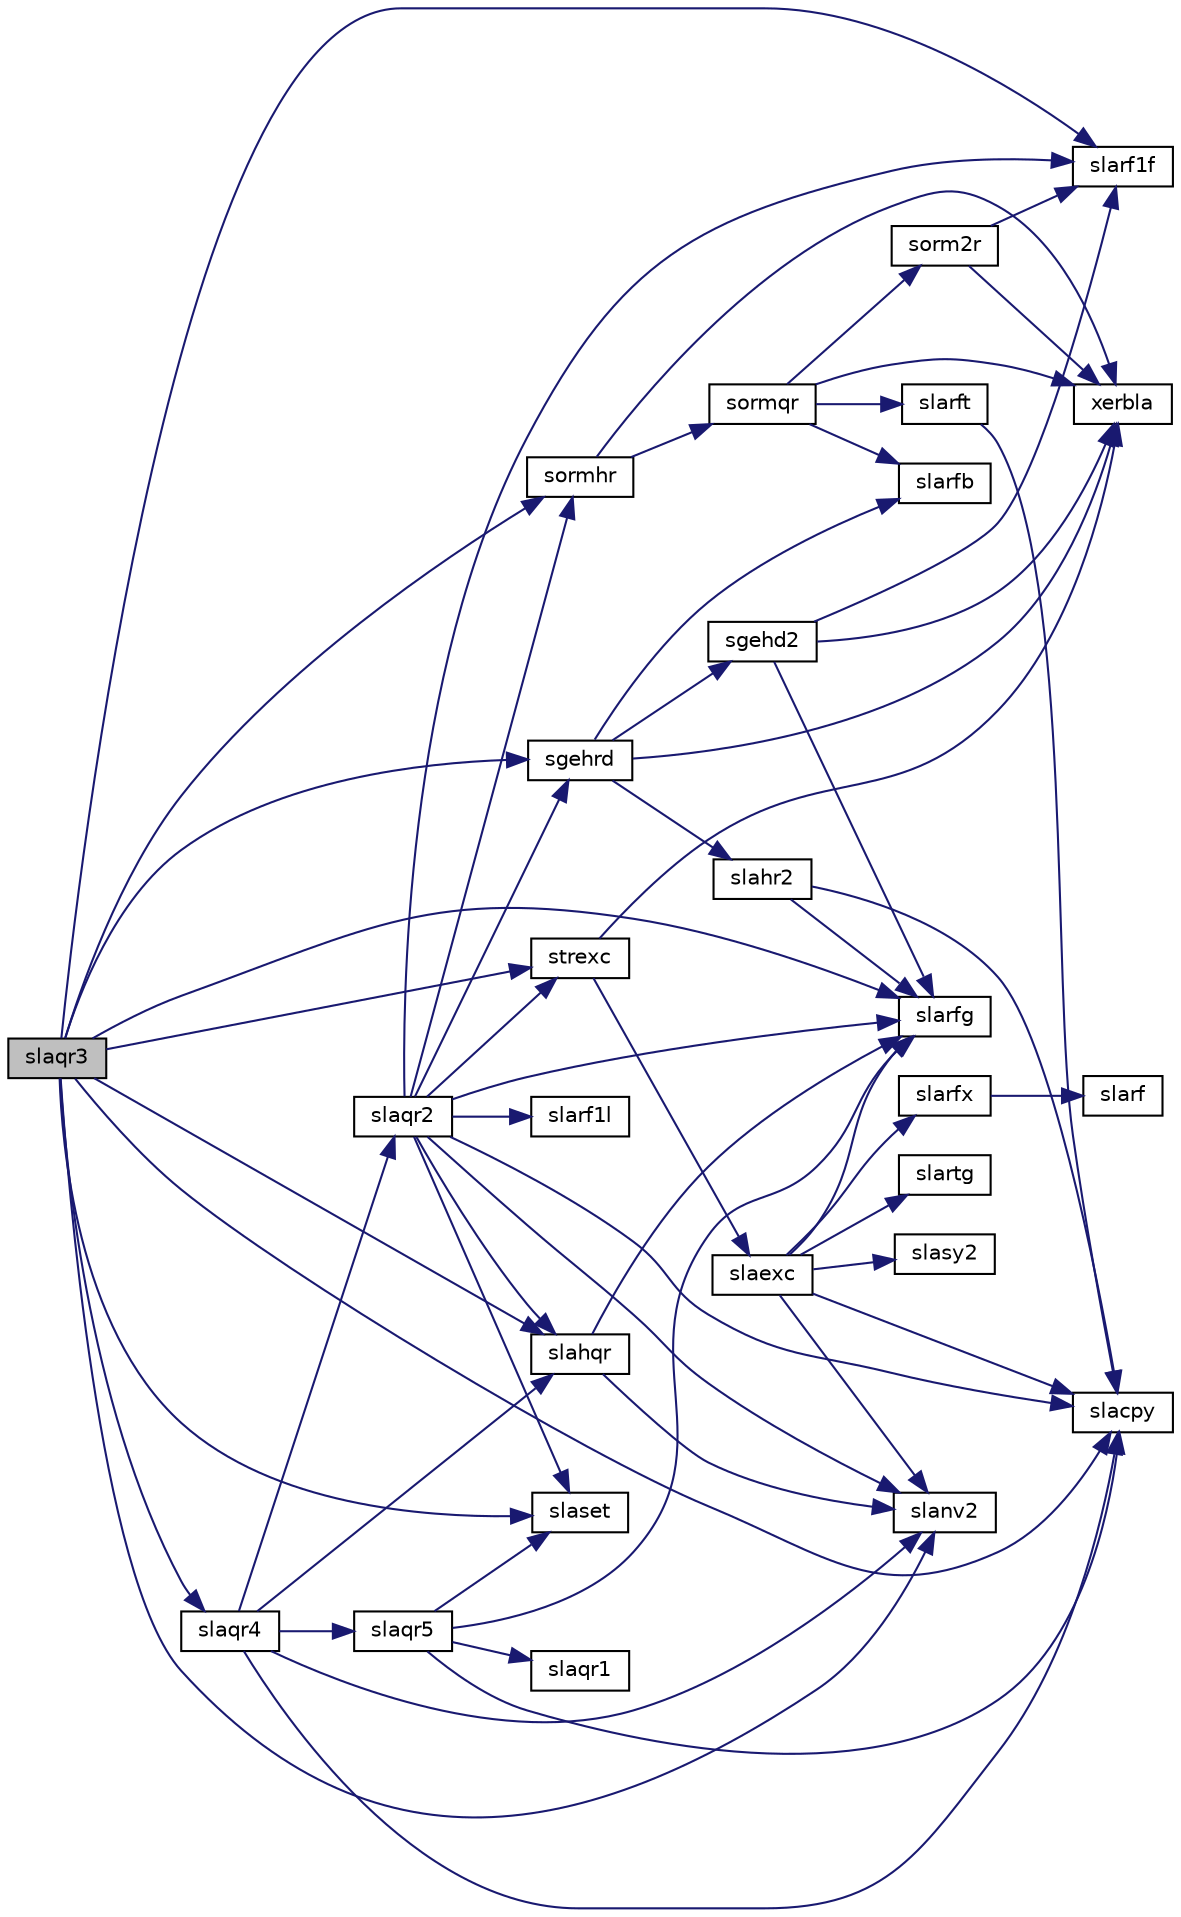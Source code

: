 digraph "slaqr3"
{
 // LATEX_PDF_SIZE
  edge [fontname="Helvetica",fontsize="10",labelfontname="Helvetica",labelfontsize="10"];
  node [fontname="Helvetica",fontsize="10",shape=record];
  rankdir="LR";
  Node1 [label="slaqr3",height=0.2,width=0.4,color="black", fillcolor="grey75", style="filled", fontcolor="black",tooltip="SLAQR3 performs the orthogonal similarity transformation of a Hessenberg matrix to detect and deflate..."];
  Node1 -> Node2 [color="midnightblue",fontsize="10",style="solid",fontname="Helvetica"];
  Node2 [label="sgehrd",height=0.2,width=0.4,color="black", fillcolor="white", style="filled",URL="$sgehrd_8f.html#a971828f964b9d15b72ea12b3d8321d88",tooltip="SGEHRD"];
  Node2 -> Node3 [color="midnightblue",fontsize="10",style="solid",fontname="Helvetica"];
  Node3 [label="sgehd2",height=0.2,width=0.4,color="black", fillcolor="white", style="filled",URL="$sgehd2_8f.html#a08e8e4fef5295cd00f6762994a817e60",tooltip="SGEHD2 reduces a general square matrix to upper Hessenberg form using an unblocked algorithm."];
  Node3 -> Node4 [color="midnightblue",fontsize="10",style="solid",fontname="Helvetica"];
  Node4 [label="slarf1f",height=0.2,width=0.4,color="black", fillcolor="white", style="filled",URL="$slarf1f_8f.html#aefd3efd961011e8288e1a09bb2e04b99",tooltip="SLARF1F applies an elementary reflector to a general rectangular"];
  Node3 -> Node5 [color="midnightblue",fontsize="10",style="solid",fontname="Helvetica"];
  Node5 [label="slarfg",height=0.2,width=0.4,color="black", fillcolor="white", style="filled",URL="$slarfg_8f.html#a1c10a1adfa35b2d5ea15e801287a6a38",tooltip="SLARFG generates an elementary reflector (Householder matrix)."];
  Node3 -> Node6 [color="midnightblue",fontsize="10",style="solid",fontname="Helvetica"];
  Node6 [label="xerbla",height=0.2,width=0.4,color="black", fillcolor="white", style="filled",URL="$xerbla_8f.html#a377ee61015baf8dea7770b3a404b1c07",tooltip="XERBLA"];
  Node2 -> Node7 [color="midnightblue",fontsize="10",style="solid",fontname="Helvetica"];
  Node7 [label="slahr2",height=0.2,width=0.4,color="black", fillcolor="white", style="filled",URL="$slahr2_8f.html#abd4b807918e0259d6be8dcd55cb94b49",tooltip="SLAHR2 reduces the specified number of first columns of a general rectangular matrix A so that elemen..."];
  Node7 -> Node8 [color="midnightblue",fontsize="10",style="solid",fontname="Helvetica"];
  Node8 [label="slacpy",height=0.2,width=0.4,color="black", fillcolor="white", style="filled",URL="$slacpy_8f.html#a7780c991533ce8dd1f2c22ae2d563f08",tooltip="SLACPY copies all or part of one two-dimensional array to another."];
  Node7 -> Node5 [color="midnightblue",fontsize="10",style="solid",fontname="Helvetica"];
  Node2 -> Node9 [color="midnightblue",fontsize="10",style="solid",fontname="Helvetica"];
  Node9 [label="slarfb",height=0.2,width=0.4,color="black", fillcolor="white", style="filled",URL="$slarfb_8f.html#abd00c98d81aee1efa14e838bafa8078a",tooltip="SLARFB applies a block reflector or its transpose to a general rectangular matrix."];
  Node2 -> Node6 [color="midnightblue",fontsize="10",style="solid",fontname="Helvetica"];
  Node1 -> Node8 [color="midnightblue",fontsize="10",style="solid",fontname="Helvetica"];
  Node1 -> Node10 [color="midnightblue",fontsize="10",style="solid",fontname="Helvetica"];
  Node10 [label="slahqr",height=0.2,width=0.4,color="black", fillcolor="white", style="filled",URL="$slahqr_8f.html#ae54e59a2d967d6ea7c589e7211ff0dc5",tooltip="SLAHQR computes the eigenvalues and Schur factorization of an upper Hessenberg matrix,..."];
  Node10 -> Node11 [color="midnightblue",fontsize="10",style="solid",fontname="Helvetica"];
  Node11 [label="slanv2",height=0.2,width=0.4,color="black", fillcolor="white", style="filled",URL="$slanv2_8f.html#a31a29740ba96fbae6b06e92a929e864e",tooltip="SLANV2 computes the Schur factorization of a real 2-by-2 nonsymmetric matrix in standard form."];
  Node10 -> Node5 [color="midnightblue",fontsize="10",style="solid",fontname="Helvetica"];
  Node1 -> Node11 [color="midnightblue",fontsize="10",style="solid",fontname="Helvetica"];
  Node1 -> Node12 [color="midnightblue",fontsize="10",style="solid",fontname="Helvetica"];
  Node12 [label="slaqr4",height=0.2,width=0.4,color="black", fillcolor="white", style="filled",URL="$slaqr4_8f.html#a6373540d7de0dbdea9c85b78913c178c",tooltip="SLAQR4 computes the eigenvalues of a Hessenberg matrix, and optionally the matrices from the Schur de..."];
  Node12 -> Node8 [color="midnightblue",fontsize="10",style="solid",fontname="Helvetica"];
  Node12 -> Node10 [color="midnightblue",fontsize="10",style="solid",fontname="Helvetica"];
  Node12 -> Node11 [color="midnightblue",fontsize="10",style="solid",fontname="Helvetica"];
  Node12 -> Node13 [color="midnightblue",fontsize="10",style="solid",fontname="Helvetica"];
  Node13 [label="slaqr2",height=0.2,width=0.4,color="black", fillcolor="white", style="filled",URL="$slaqr2_8f.html#ac02e99ae434938e706dee8a37993a995",tooltip="SLAQR2 performs the orthogonal similarity transformation of a Hessenberg matrix to detect and deflate..."];
  Node13 -> Node2 [color="midnightblue",fontsize="10",style="solid",fontname="Helvetica"];
  Node13 -> Node8 [color="midnightblue",fontsize="10",style="solid",fontname="Helvetica"];
  Node13 -> Node10 [color="midnightblue",fontsize="10",style="solid",fontname="Helvetica"];
  Node13 -> Node11 [color="midnightblue",fontsize="10",style="solid",fontname="Helvetica"];
  Node13 -> Node4 [color="midnightblue",fontsize="10",style="solid",fontname="Helvetica"];
  Node13 -> Node14 [color="midnightblue",fontsize="10",style="solid",fontname="Helvetica"];
  Node14 [label="slarf1l",height=0.2,width=0.4,color="black", fillcolor="white", style="filled",URL="$slarf1l_8f.html#a2cd524707ffe6a2e5594c43517e1ba41",tooltip="SLARF1L applies an elementary reflector to a general rectangular"];
  Node13 -> Node5 [color="midnightblue",fontsize="10",style="solid",fontname="Helvetica"];
  Node13 -> Node15 [color="midnightblue",fontsize="10",style="solid",fontname="Helvetica"];
  Node15 [label="slaset",height=0.2,width=0.4,color="black", fillcolor="white", style="filled",URL="$slaset_8f.html#a6174184453f17ad7cc3488044325d5ac",tooltip="SLASET initializes the off-diagonal elements and the diagonal elements of a matrix to given values."];
  Node13 -> Node16 [color="midnightblue",fontsize="10",style="solid",fontname="Helvetica"];
  Node16 [label="sormhr",height=0.2,width=0.4,color="black", fillcolor="white", style="filled",URL="$sormhr_8f.html#a9a91416bf5cb671b947abfbe0f733007",tooltip="SORMHR"];
  Node16 -> Node17 [color="midnightblue",fontsize="10",style="solid",fontname="Helvetica"];
  Node17 [label="sormqr",height=0.2,width=0.4,color="black", fillcolor="white", style="filled",URL="$sormqr_8f.html#ab4d0e540fc95dc0151bc2c9995cabd25",tooltip="SORMQR"];
  Node17 -> Node9 [color="midnightblue",fontsize="10",style="solid",fontname="Helvetica"];
  Node17 -> Node18 [color="midnightblue",fontsize="10",style="solid",fontname="Helvetica"];
  Node18 [label="slarft",height=0.2,width=0.4,color="black", fillcolor="white", style="filled",URL="$slarft_8f.html#a65328f5195290453fa03cb785888a95d",tooltip="SLARFT forms the triangular factor T of a block reflector H = I - vtvH"];
  Node18 -> Node8 [color="midnightblue",fontsize="10",style="solid",fontname="Helvetica"];
  Node17 -> Node19 [color="midnightblue",fontsize="10",style="solid",fontname="Helvetica"];
  Node19 [label="sorm2r",height=0.2,width=0.4,color="black", fillcolor="white", style="filled",URL="$sorm2r_8f.html#a45a8a1e608ebbcc3fcafbe60f2995d78",tooltip="SORM2R multiplies a general matrix by the orthogonal matrix from a QR factorization determined by sge..."];
  Node19 -> Node4 [color="midnightblue",fontsize="10",style="solid",fontname="Helvetica"];
  Node19 -> Node6 [color="midnightblue",fontsize="10",style="solid",fontname="Helvetica"];
  Node17 -> Node6 [color="midnightblue",fontsize="10",style="solid",fontname="Helvetica"];
  Node16 -> Node6 [color="midnightblue",fontsize="10",style="solid",fontname="Helvetica"];
  Node13 -> Node20 [color="midnightblue",fontsize="10",style="solid",fontname="Helvetica"];
  Node20 [label="strexc",height=0.2,width=0.4,color="black", fillcolor="white", style="filled",URL="$strexc_8f.html#aac5dcba926093528530f1c801b6a133f",tooltip="STREXC"];
  Node20 -> Node21 [color="midnightblue",fontsize="10",style="solid",fontname="Helvetica"];
  Node21 [label="slaexc",height=0.2,width=0.4,color="black", fillcolor="white", style="filled",URL="$slaexc_8f.html#a6994eb77387e08eda63d1757e7b0d2e8",tooltip="SLAEXC swaps adjacent diagonal blocks of a real upper quasi-triangular matrix in Schur canonical form..."];
  Node21 -> Node8 [color="midnightblue",fontsize="10",style="solid",fontname="Helvetica"];
  Node21 -> Node11 [color="midnightblue",fontsize="10",style="solid",fontname="Helvetica"];
  Node21 -> Node5 [color="midnightblue",fontsize="10",style="solid",fontname="Helvetica"];
  Node21 -> Node22 [color="midnightblue",fontsize="10",style="solid",fontname="Helvetica"];
  Node22 [label="slarfx",height=0.2,width=0.4,color="black", fillcolor="white", style="filled",URL="$slarfx_8f.html#a0a4884a7b75e6c790eca8488d4ec6754",tooltip="SLARFX applies an elementary reflector to a general rectangular matrix, with loop unrolling when the ..."];
  Node22 -> Node23 [color="midnightblue",fontsize="10",style="solid",fontname="Helvetica"];
  Node23 [label="slarf",height=0.2,width=0.4,color="black", fillcolor="white", style="filled",URL="$slarf_8f.html#a38688653aa8fa8f1e3fadbdcd1377969",tooltip="SLARF applies an elementary reflector to a general rectangular matrix."];
  Node21 -> Node24 [color="midnightblue",fontsize="10",style="solid",fontname="Helvetica"];
  Node24 [label="slartg",height=0.2,width=0.4,color="black", fillcolor="white", style="filled",URL="$slartg_8f90.html#a8836d25697ed4d8cc0b7d0f45b558c3b",tooltip="SLARTG generates a plane rotation with real cosine and real sine."];
  Node21 -> Node25 [color="midnightblue",fontsize="10",style="solid",fontname="Helvetica"];
  Node25 [label="slasy2",height=0.2,width=0.4,color="black", fillcolor="white", style="filled",URL="$slasy2_8f.html#a768b34b0d6fc6604ccf54437d5e8e78c",tooltip="SLASY2 solves the Sylvester matrix equation where the matrices are of order 1 or 2."];
  Node20 -> Node6 [color="midnightblue",fontsize="10",style="solid",fontname="Helvetica"];
  Node12 -> Node26 [color="midnightblue",fontsize="10",style="solid",fontname="Helvetica"];
  Node26 [label="slaqr5",height=0.2,width=0.4,color="black", fillcolor="white", style="filled",URL="$slaqr5_8f.html#ac3c53fadbc62a707a17ce0d991fae4b0",tooltip="SLAQR5 performs a single small-bulge multi-shift QR sweep."];
  Node26 -> Node8 [color="midnightblue",fontsize="10",style="solid",fontname="Helvetica"];
  Node26 -> Node27 [color="midnightblue",fontsize="10",style="solid",fontname="Helvetica"];
  Node27 [label="slaqr1",height=0.2,width=0.4,color="black", fillcolor="white", style="filled",URL="$slaqr1_8f.html#aa483df46a850d33be8ef2936e347f834",tooltip="SLAQR1 sets a scalar multiple of the first column of the product of 2-by-2 or 3-by-3 matrix H and spe..."];
  Node26 -> Node5 [color="midnightblue",fontsize="10",style="solid",fontname="Helvetica"];
  Node26 -> Node15 [color="midnightblue",fontsize="10",style="solid",fontname="Helvetica"];
  Node1 -> Node4 [color="midnightblue",fontsize="10",style="solid",fontname="Helvetica"];
  Node1 -> Node5 [color="midnightblue",fontsize="10",style="solid",fontname="Helvetica"];
  Node1 -> Node15 [color="midnightblue",fontsize="10",style="solid",fontname="Helvetica"];
  Node1 -> Node16 [color="midnightblue",fontsize="10",style="solid",fontname="Helvetica"];
  Node1 -> Node20 [color="midnightblue",fontsize="10",style="solid",fontname="Helvetica"];
}
